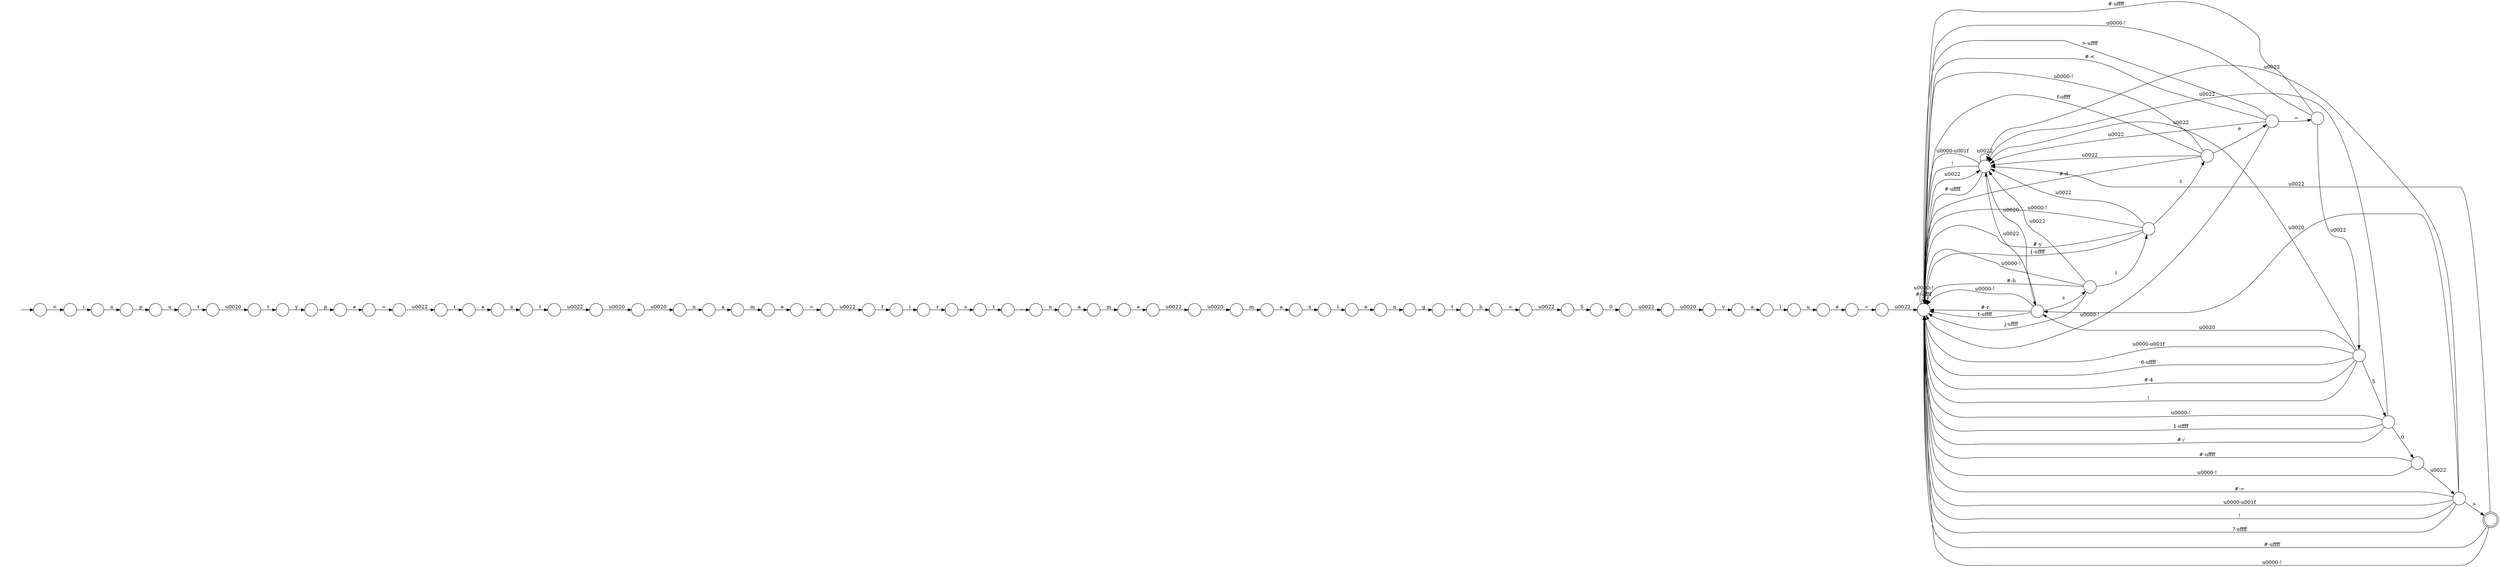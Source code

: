 digraph Automaton {
  rankdir = LR;
  0 [shape=circle,label=""];
  0 -> 72 [label="a"]
  1 [shape=circle,label=""];
  initial [shape=plaintext,label=""];
  initial -> 1
  1 -> 71 [label="<"]
  2 [shape=circle,label=""];
  2 -> 47 [label="\u0022"]
  2 -> 46 [label="#-="]
  2 -> 34 [label=">"]
  2 -> 46 [label="\u0000-\u001f"]
  2 -> 69 [label="\u0020"]
  2 -> 46 [label="!"]
  2 -> 46 [label="?-\uffff"]
  3 [shape=circle,label=""];
  3 -> 58 [label="a"]
  4 [shape=circle,label=""];
  4 -> 62 [label="y"]
  5 [shape=circle,label=""];
  5 -> 8 [label="e"]
  6 [shape=circle,label=""];
  6 -> 22 [label="p"]
  7 [shape=circle,label=""];
  7 -> 31 [label="\u0020"]
  8 [shape=circle,label=""];
  8 -> 59 [label="n"]
  9 [shape=circle,label=""];
  9 -> 5 [label="l"]
  10 [shape=circle,label=""];
  10 -> 66 [label="r"]
  11 [shape=circle,label=""];
  11 -> 47 [label="\u0022"]
  11 -> 46 [label="\u0000-!"]
  11 -> 46 [label="1-\uffff"]
  11 -> 29 [label="0"]
  11 -> 46 [label="#-/"]
  12 [shape=circle,label=""];
  12 -> 25 [label="e"]
  13 [shape=circle,label=""];
  13 -> 45 [label="z"]
  13 -> 47 [label="\u0022"]
  13 -> 46 [label="\u0000-!"]
  13 -> 46 [label="#-y"]
  13 -> 46 [label="{-\uffff"]
  14 [shape=circle,label=""];
  14 -> 70 [label="="]
  15 [shape=circle,label=""];
  15 -> 38 [label="="]
  16 [shape=circle,label=""];
  16 -> 18 [label="0"]
  17 [shape=circle,label=""];
  17 -> 32 [label="_"]
  18 [shape=circle,label=""];
  18 -> 63 [label="\u0022"]
  19 [shape=circle,label=""];
  19 -> 56 [label="n"]
  20 [shape=circle,label=""];
  20 -> 64 [label="\u0022"]
  21 [shape=circle,label=""];
  21 -> 26 [label="t"]
  22 [shape=circle,label=""];
  22 -> 52 [label="u"]
  23 [shape=circle,label=""];
  23 -> 15 [label="h"]
  24 [shape=circle,label=""];
  24 -> 47 [label="\u0022"]
  24 -> 46 [label="\u0000-\u001f"]
  24 -> 69 [label="\u0020"]
  24 -> 11 [label="5"]
  24 -> 46 [label="6-\uffff"]
  24 -> 46 [label="#-4"]
  24 -> 46 [label="!"]
  25 [shape=circle,label=""];
  25 -> 39 [label="="]
  26 [shape=circle,label=""];
  26 -> 7 [label="\u0022"]
  27 [shape=circle,label=""];
  27 -> 48 [label="a"]
  28 [shape=circle,label=""];
  28 -> 21 [label="x"]
  29 [shape=circle,label=""];
  29 -> 2 [label="\u0022"]
  29 -> 46 [label="#-\uffff"]
  29 -> 46 [label="\u0000-!"]
  30 [shape=circle,label=""];
  30 -> 16 [label="5"]
  31 [shape=circle,label=""];
  31 -> 19 [label="\u0020"]
  32 [shape=circle,label=""];
  32 -> 27 [label="n"]
  33 [shape=circle,label=""];
  33 -> 24 [label="\u0022"]
  33 -> 46 [label="#-\uffff"]
  33 -> 46 [label="\u0000-!"]
  34 [shape=doublecircle,label=""];
  34 -> 47 [label="\u0022"]
  34 -> 46 [label="#-\uffff"]
  34 -> 46 [label="\u0000-!"]
  35 [shape=circle,label=""];
  35 -> 6 [label="n"]
  36 [shape=circle,label=""];
  36 -> 20 [label="="]
  37 [shape=circle,label=""];
  37 -> 67 [label="u"]
  38 [shape=circle,label=""];
  38 -> 30 [label="\u0022"]
  39 [shape=circle,label=""];
  39 -> 61 [label="\u0022"]
  40 [shape=circle,label=""];
  40 -> 54 [label="e"]
  41 [shape=circle,label=""];
  41 -> 0 [label="m"]
  42 [shape=circle,label=""];
  42 -> 23 [label="t"]
  43 [shape=circle,label=""];
  43 -> 33 [label="="]
  43 -> 47 [label="\u0022"]
  43 -> 46 [label="#-<"]
  43 -> 46 [label="\u0000-!"]
  43 -> 46 [label=">-\uffff"]
  44 [shape=circle,label=""];
  44 -> 41 [label="\u0020"]
  45 [shape=circle,label=""];
  45 -> 47 [label="\u0022"]
  45 -> 46 [label="\u0000-!"]
  45 -> 43 [label="e"]
  45 -> 46 [label="f-\uffff"]
  45 -> 46 [label="#-d"]
  46 [shape=circle,label=""];
  46 -> 47 [label="\u0022"]
  46 -> 46 [label="#-\uffff"]
  46 -> 46 [label="\u0000-!"]
  47 [shape=circle,label=""];
  47 -> 47 [label="\u0022"]
  47 -> 46 [label="#-\uffff"]
  47 -> 46 [label="\u0000-\u001f"]
  47 -> 69 [label="\u0020"]
  47 -> 46 [label="!"]
  48 [shape=circle,label=""];
  48 -> 40 [label="m"]
  49 [shape=circle,label=""];
  49 -> 65 [label="\u0020"]
  50 [shape=circle,label=""];
  50 -> 28 [label="e"]
  51 [shape=circle,label=""];
  51 -> 36 [label="e"]
  52 [shape=circle,label=""];
  52 -> 49 [label="t"]
  53 [shape=circle,label=""];
  53 -> 12 [label="m"]
  54 [shape=circle,label=""];
  54 -> 44 [label="\u0022"]
  55 [shape=circle,label=""];
  55 -> 47 [label="\u0022"]
  55 -> 46 [label="\u0000-!"]
  55 -> 13 [label="i"]
  55 -> 46 [label="#-h"]
  55 -> 46 [label="j-\uffff"]
  56 [shape=circle,label=""];
  56 -> 53 [label="a"]
  57 [shape=circle,label=""];
  57 -> 10 [label="i"]
  58 [shape=circle,label=""];
  58 -> 37 [label="l"]
  59 [shape=circle,label=""];
  59 -> 42 [label="g"]
  60 [shape=circle,label=""];
  60 -> 17 [label="t"]
  61 [shape=circle,label=""];
  61 -> 57 [label="f"]
  62 [shape=circle,label=""];
  62 -> 51 [label="p"]
  63 [shape=circle,label=""];
  63 -> 68 [label="\u0020"]
  64 [shape=circle,label=""];
  64 -> 50 [label="t"]
  65 [shape=circle,label=""];
  65 -> 4 [label="t"]
  66 [shape=circle,label=""];
  66 -> 60 [label="s"]
  67 [shape=circle,label=""];
  67 -> 14 [label="e"]
  68 [shape=circle,label=""];
  68 -> 3 [label="v"]
  69 [shape=circle,label=""];
  69 -> 47 [label="\u0022"]
  69 -> 46 [label="\u0000-!"]
  69 -> 46 [label="#-r"]
  69 -> 55 [label="s"]
  69 -> 46 [label="t-\uffff"]
  70 [shape=circle,label=""];
  70 -> 46 [label="\u0022"]
  71 [shape=circle,label=""];
  71 -> 35 [label="i"]
  72 [shape=circle,label=""];
  72 -> 9 [label="x"]
}

